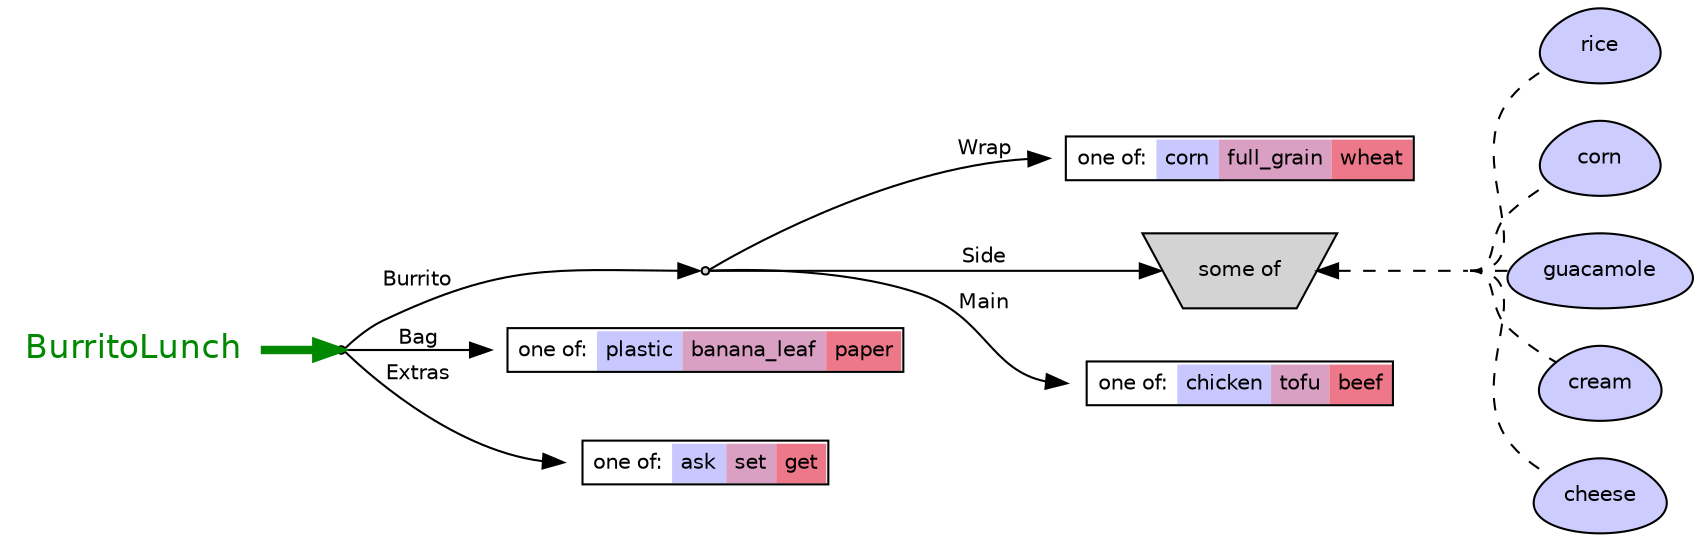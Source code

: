 digraph decisionGraph {
edge [fontname="Helvetica" fontsize="10"]
node [fillcolor="lightgray" style="filled" fontname="Helvetica" fontsize="10"]
rankdir=LR
graph [concentrate=true]

BurritoLunch[shape="point"]
Burrito[shape="point"]
Wrap[shape="none" fillcolor="none" label=<<TABLE border="1" cellborder="0" cellspacing="0" cellpadding="4"><TR><TD>one of:</TD><TD BGCOLOR="#c8c8ff">corn</TD><TD BGCOLOR="#daa0c4">full_grain</TD><TD BGCOLOR="#ec788a">wheat</TD></TR></TABLE>>]
Side[shape="invtrapezium" label="some of"]
Side_rice[label="rice" shape="egg" fillcolor="#CCCCFF"]
Side_corn[label="corn" shape="egg" fillcolor="#CCCCFF"]
Side_guacamole[label="guacamole" shape="egg" fillcolor="#CCCCFF"]
Side_cream[label="cream" shape="egg" fillcolor="#CCCCFF"]
Side_cheese[label="cheese" shape="egg" fillcolor="#CCCCFF"]
Main[shape="none" fillcolor="none" label=<<TABLE border="1" cellborder="0" cellspacing="0" cellpadding="4"><TR><TD>one of:</TD><TD BGCOLOR="#c8c8ff">chicken</TD><TD BGCOLOR="#daa0c4">tofu</TD><TD BGCOLOR="#ec788a">beef</TD></TR></TABLE>>]
Bag[shape="none" fillcolor="none" label=<<TABLE border="1" cellborder="0" cellspacing="0" cellpadding="4"><TR><TD>one of:</TD><TD BGCOLOR="#c8c8ff">plastic</TD><TD BGCOLOR="#daa0c4">banana_leaf</TD><TD BGCOLOR="#ec788a">paper</TD></TR></TABLE>>]
Extras[shape="none" fillcolor="none" label=<<TABLE border="1" cellborder="0" cellspacing="0" cellpadding="4"><TR><TD>one of:</TD><TD BGCOLOR="#c8c8ff">ask</TD><TD BGCOLOR="#daa0c4">set</TD><TD BGCOLOR="#ec788a">get</TD></TR></TABLE>>]
BurritoLunch -> Burrito:w [label="Burrito"]
Burrito -> Wrap:w [label="Wrap"]
Burrito -> Side:w [label="Side"]
Side -> Side_rice[ dir="back" style="dashed"]
Side -> Side_corn[ dir="back" style="dashed"]
Side -> Side_guacamole[ dir="back" style="dashed"]
Side -> Side_cream[ dir="back" style="dashed"]
Side -> Side_cheese[ dir="back" style="dashed"]
Burrito -> Main:w [label="Main"]
BurritoLunch -> Bag:w [label="Bag"]
BurritoLunch -> Extras:w [label="Extras"]
start[ fillcolor="transparent" shape="none" fontcolor="#008800" fontsize="16" label="BurritoLunch" ]
start -> BurritoLunch[ penwidth="4.0" color="#008800" ]
{rank=source; start}
}
